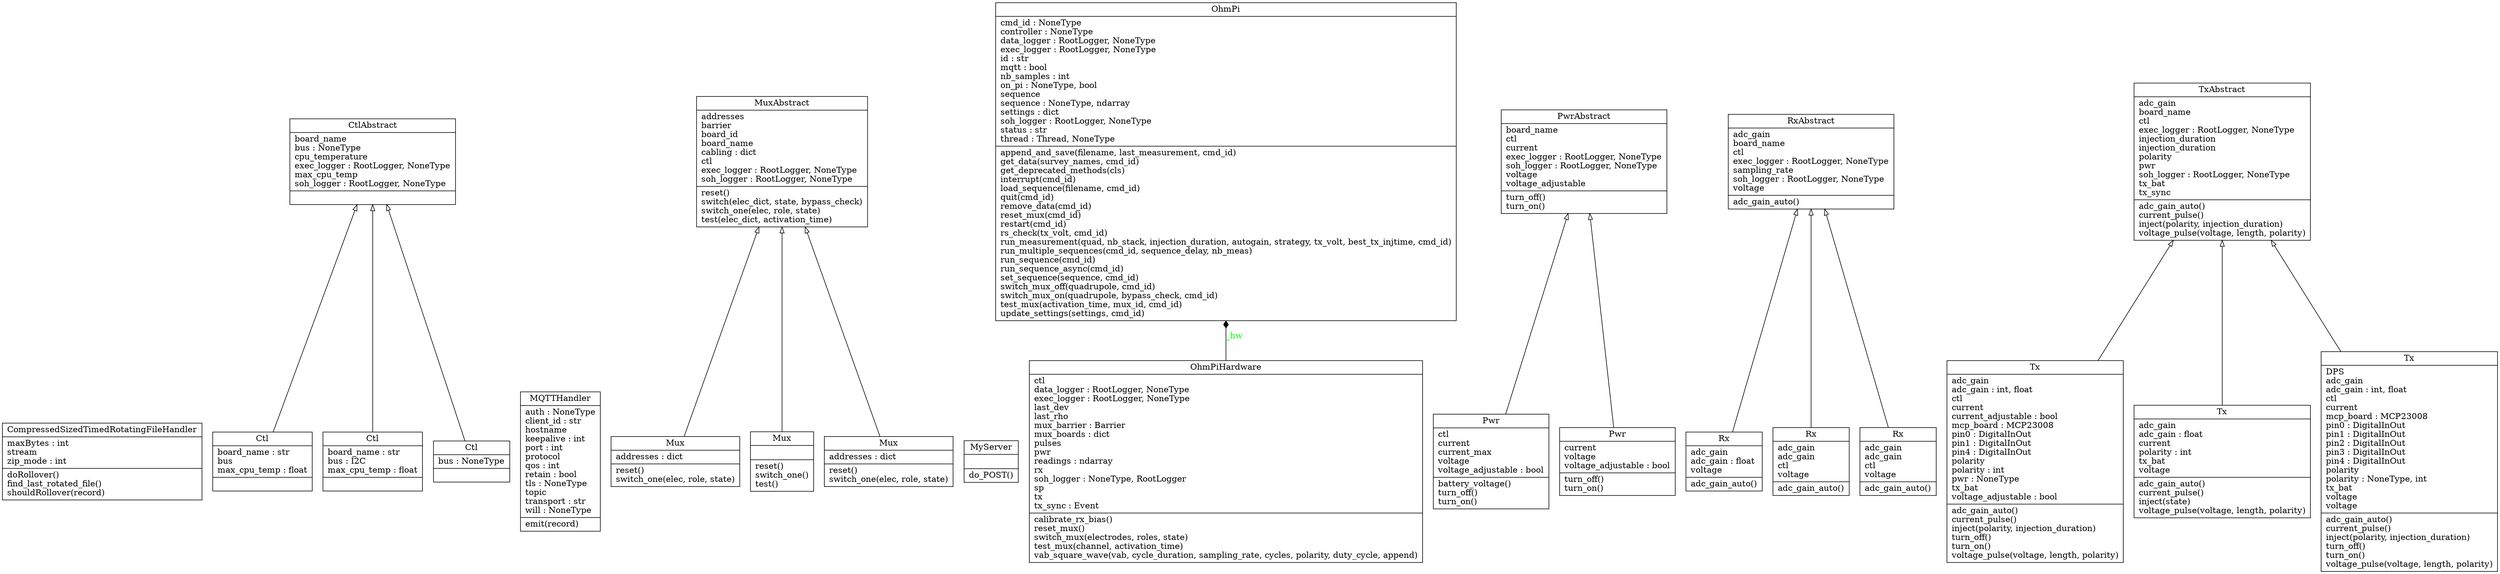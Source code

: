 digraph "classes_uml_ohmpi" {
charset="utf-8"
rankdir=BT
"0" [label="{CompressedSizedTimedRotatingFileHandler|maxBytes : int\lstream\lzip_mode : int\l|doRollover()\lfind_last_rotated_file()\lshouldRollover(record)\l}", shape="record"];
"1" [label="{Ctl|board_name : str\lbus\lmax_cpu_temp : float\l|}", shape="record"];
"2" [label="{Ctl|board_name : str\lbus : I2C\lmax_cpu_temp : float\l|}", shape="record"];
"3" [label="{Ctl|bus : NoneType\l|}", shape="record"];
"4" [label="{CtlAbstract|board_name\lbus : NoneType\lcpu_temperature\lexec_logger : RootLogger, NoneType\lmax_cpu_temp\lsoh_logger : RootLogger, NoneType\l|}", shape="record"];
"5" [label="{MQTTHandler|auth : NoneType\lclient_id : str\lhostname\lkeepalive : int\lport : int\lprotocol\lqos : int\lretain : bool\ltls : NoneType\ltopic\ltransport : str\lwill : NoneType\l|emit(record)\l}", shape="record"];
"6" [label="{Mux|addresses : dict\l|reset()\lswitch_one(elec, role, state)\l}", shape="record"];
"7" [label="{Mux|\l|reset()\lswitch_one()\ltest()\l}", shape="record"];
"8" [label="{Mux|addresses : dict\l|reset()\lswitch_one(elec, role, state)\l}", shape="record"];
"9" [label="{MuxAbstract|addresses\lbarrier\lboard_id\lboard_name\lcabling : dict\lctl\lexec_logger : RootLogger, NoneType\lsoh_logger : RootLogger, NoneType\l|reset()\lswitch(elec_dict, state, bypass_check)\lswitch_one(elec, role, state)\ltest(elec_dict, activation_time)\l}", shape="record"];
"10" [label="{MyServer|\l|do_POST()\l}", shape="record"];
"11" [label="{OhmPi|cmd_id : NoneType\lcontroller : NoneType\ldata_logger : RootLogger, NoneType\lexec_logger : RootLogger, NoneType\lid : str\lmqtt : bool\lnb_samples : int\lon_pi : NoneType, bool\lsequence\lsequence : NoneType, ndarray\lsettings : dict\lsoh_logger : RootLogger, NoneType\lstatus : str\lthread : Thread, NoneType\l|append_and_save(filename, last_measurement, cmd_id)\lget_data(survey_names, cmd_id)\lget_deprecated_methods(cls)\linterrupt(cmd_id)\lload_sequence(filename, cmd_id)\lquit(cmd_id)\lremove_data(cmd_id)\lreset_mux(cmd_id)\lrestart(cmd_id)\lrs_check(tx_volt, cmd_id)\lrun_measurement(quad, nb_stack, injection_duration, autogain, strategy, tx_volt, best_tx_injtime, cmd_id)\lrun_multiple_sequences(cmd_id, sequence_delay, nb_meas)\lrun_sequence(cmd_id)\lrun_sequence_async(cmd_id)\lset_sequence(sequence, cmd_id)\lswitch_mux_off(quadrupole, cmd_id)\lswitch_mux_on(quadrupole, bypass_check, cmd_id)\ltest_mux(activation_time, mux_id, cmd_id)\lupdate_settings(settings, cmd_id)\l}", shape="record"];
"12" [label="{OhmPiHardware|ctl\ldata_logger : RootLogger, NoneType\lexec_logger : RootLogger, NoneType\llast_dev\llast_rho\lmux_barrier : Barrier\lmux_boards : dict\lpulses\lpwr\lreadings : ndarray\lrx\lsoh_logger : NoneType, RootLogger\lsp\ltx\ltx_sync : Event\l|calibrate_rx_bias()\lreset_mux()\lswitch_mux(electrodes, roles, state)\ltest_mux(channel, activation_time)\lvab_square_wave(vab, cycle_duration, sampling_rate, cycles, polarity, duty_cycle, append)\l}", shape="record"];
"13" [label="{Pwr|ctl\lcurrent\lcurrent_max\lvoltage\lvoltage_adjustable : bool\l|battery_voltage()\lturn_off()\lturn_on()\l}", shape="record"];
"14" [label="{Pwr|current\lvoltage\lvoltage_adjustable : bool\l|turn_off()\lturn_on()\l}", shape="record"];
"15" [label="{PwrAbstract|board_name\lctl\lcurrent\lexec_logger : RootLogger, NoneType\lsoh_logger : RootLogger, NoneType\lvoltage\lvoltage_adjustable\l|turn_off()\lturn_on()\l}", shape="record"];
"16" [label="{Rx|adc_gain\ladc_gain : float\lvoltage\l|adc_gain_auto()\l}", shape="record"];
"17" [label="{Rx|adc_gain\ladc_gain\lctl\lvoltage\l|adc_gain_auto()\l}", shape="record"];
"18" [label="{Rx|adc_gain\ladc_gain\lctl\lvoltage\l|adc_gain_auto()\l}", shape="record"];
"19" [label="{RxAbstract|adc_gain\lboard_name\lctl\lexec_logger : RootLogger, NoneType\lsampling_rate\lsoh_logger : RootLogger, NoneType\lvoltage\l|adc_gain_auto()\l}", shape="record"];
"20" [label="{Tx|adc_gain\ladc_gain : int, float\lctl\lcurrent\lcurrent_adjustable : bool\lmcp_board : MCP23008\lpin0 : DigitalInOut\lpin1 : DigitalInOut\lpin4 : DigitalInOut\lpolarity\lpolarity : int\lpwr : NoneType\ltx_bat\lvoltage_adjustable : bool\l|adc_gain_auto()\lcurrent_pulse()\linject(polarity, injection_duration)\lturn_off()\lturn_on()\lvoltage_pulse(voltage, length, polarity)\l}", shape="record"];
"21" [label="{Tx|adc_gain\ladc_gain : float\lcurrent\lpolarity : int\ltx_bat\lvoltage\l|adc_gain_auto()\lcurrent_pulse()\linject(state)\lvoltage_pulse(voltage, length, polarity)\l}", shape="record"];
"22" [label="{Tx|DPS\ladc_gain\ladc_gain : int, float\lctl\lcurrent\lmcp_board : MCP23008\lpin0 : DigitalInOut\lpin1 : DigitalInOut\lpin2 : DigitalInOut\lpin3 : DigitalInOut\lpin4 : DigitalInOut\lpolarity\lpolarity : NoneType, int\ltx_bat\lvoltage\lvoltage\l|adc_gain_auto()\lcurrent_pulse()\linject(polarity, injection_duration)\lturn_off()\lturn_on()\lvoltage_pulse(voltage, length, polarity)\l}", shape="record"];
"23" [label="{TxAbstract|adc_gain\lboard_name\lctl\lexec_logger : RootLogger, NoneType\linjection_duration\linjection_duration\lpolarity\lpwr\lsoh_logger : RootLogger, NoneType\ltx_bat\ltx_sync\l|adc_gain_auto()\lcurrent_pulse()\linject(polarity, injection_duration)\lvoltage_pulse(voltage, length, polarity)\l}", shape="record"];
"1" -> "4" [arrowhead="empty", arrowtail="none"];
"2" -> "4" [arrowhead="empty", arrowtail="none"];
"3" -> "4" [arrowhead="empty", arrowtail="none"];
"6" -> "9" [arrowhead="empty", arrowtail="none"];
"7" -> "9" [arrowhead="empty", arrowtail="none"];
"8" -> "9" [arrowhead="empty", arrowtail="none"];
"13" -> "15" [arrowhead="empty", arrowtail="none"];
"14" -> "15" [arrowhead="empty", arrowtail="none"];
"16" -> "19" [arrowhead="empty", arrowtail="none"];
"17" -> "19" [arrowhead="empty", arrowtail="none"];
"18" -> "19" [arrowhead="empty", arrowtail="none"];
"20" -> "23" [arrowhead="empty", arrowtail="none"];
"21" -> "23" [arrowhead="empty", arrowtail="none"];
"22" -> "23" [arrowhead="empty", arrowtail="none"];
"12" -> "11" [arrowhead="diamond", arrowtail="none", fontcolor="green", label="_hw", style="solid"];
}
